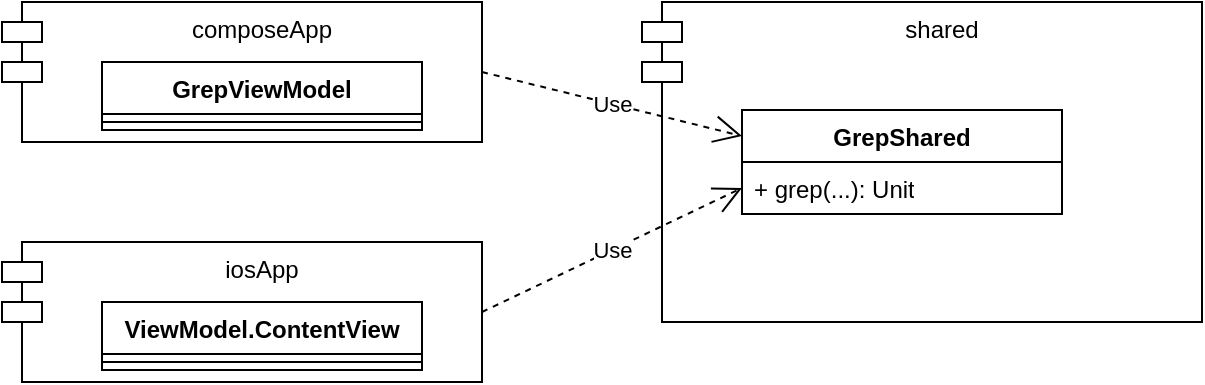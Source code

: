 <mxfile version="24.4.8" type="device" pages="3">
  <diagram name="if_grep" id="RzaIaKQiEWzyWalgboSa">
    <mxGraphModel dx="864" dy="694" grid="1" gridSize="10" guides="1" tooltips="1" connect="1" arrows="1" fold="1" page="1" pageScale="1" pageWidth="827" pageHeight="1169" math="0" shadow="0">
      <root>
        <mxCell id="0" />
        <mxCell id="1" parent="0" />
        <mxCell id="q6hAmMUZD53YPu_rHfrL-1" value="composeApp" style="shape=module;align=left;spacingLeft=20;align=center;verticalAlign=top;whiteSpace=wrap;html=1;" parent="1" vertex="1">
          <mxGeometry x="80" y="40" width="240" height="70" as="geometry" />
        </mxCell>
        <mxCell id="q6hAmMUZD53YPu_rHfrL-2" value="shared" style="shape=module;align=left;spacingLeft=20;align=center;verticalAlign=top;whiteSpace=wrap;html=1;" parent="1" vertex="1">
          <mxGeometry x="400" y="40" width="280" height="160" as="geometry" />
        </mxCell>
        <mxCell id="q6hAmMUZD53YPu_rHfrL-3" value="iosApp" style="shape=module;align=left;spacingLeft=20;align=center;verticalAlign=top;whiteSpace=wrap;html=1;" parent="1" vertex="1">
          <mxGeometry x="80" y="160" width="240" height="70" as="geometry" />
        </mxCell>
        <mxCell id="q6hAmMUZD53YPu_rHfrL-8" value="Use" style="endArrow=open;endSize=12;dashed=1;html=1;rounded=0;exitX=1;exitY=0.5;exitDx=0;exitDy=0;entryX=0;entryY=0.25;entryDx=0;entryDy=0;" parent="1" source="q6hAmMUZD53YPu_rHfrL-1" target="q6hAmMUZD53YPu_rHfrL-12" edge="1">
          <mxGeometry width="160" relative="1" as="geometry">
            <mxPoint x="310" y="150" as="sourcePoint" />
            <mxPoint x="440" y="141.5" as="targetPoint" />
          </mxGeometry>
        </mxCell>
        <mxCell id="q6hAmMUZD53YPu_rHfrL-9" value="Use" style="endArrow=open;endSize=12;dashed=1;html=1;rounded=0;exitX=1;exitY=0.5;exitDx=0;exitDy=0;entryX=0;entryY=0.5;entryDx=0;entryDy=0;" parent="1" source="q6hAmMUZD53YPu_rHfrL-3" target="q6hAmMUZD53YPu_rHfrL-15" edge="1">
          <mxGeometry width="160" relative="1" as="geometry">
            <mxPoint x="350" y="105" as="sourcePoint" />
            <mxPoint x="440" y="158.5" as="targetPoint" />
          </mxGeometry>
        </mxCell>
        <mxCell id="q6hAmMUZD53YPu_rHfrL-10" value="GrepViewModel" style="swimlane;fontStyle=1;align=center;verticalAlign=top;childLayout=stackLayout;horizontal=1;startSize=26;horizontalStack=0;resizeParent=1;resizeParentMax=0;resizeLast=0;collapsible=1;marginBottom=0;whiteSpace=wrap;html=1;" parent="1" vertex="1">
          <mxGeometry x="130" y="70" width="160" height="34" as="geometry" />
        </mxCell>
        <mxCell id="q6hAmMUZD53YPu_rHfrL-11" value="" style="line;strokeWidth=1;fillColor=none;align=left;verticalAlign=middle;spacingTop=-1;spacingLeft=3;spacingRight=3;rotatable=0;labelPosition=right;points=[];portConstraint=eastwest;strokeColor=inherit;" parent="q6hAmMUZD53YPu_rHfrL-10" vertex="1">
          <mxGeometry y="26" width="160" height="8" as="geometry" />
        </mxCell>
        <mxCell id="q6hAmMUZD53YPu_rHfrL-12" value="GrepShared" style="swimlane;fontStyle=1;align=center;verticalAlign=top;childLayout=stackLayout;horizontal=1;startSize=26;horizontalStack=0;resizeParent=1;resizeParentMax=0;resizeLast=0;collapsible=1;marginBottom=0;whiteSpace=wrap;html=1;" parent="1" vertex="1">
          <mxGeometry x="450" y="94" width="160" height="52" as="geometry" />
        </mxCell>
        <mxCell id="q6hAmMUZD53YPu_rHfrL-15" value="+ grep(...): Unit" style="text;strokeColor=none;fillColor=none;align=left;verticalAlign=top;spacingLeft=4;spacingRight=4;overflow=hidden;rotatable=0;points=[[0,0.5],[1,0.5]];portConstraint=eastwest;whiteSpace=wrap;html=1;" parent="q6hAmMUZD53YPu_rHfrL-12" vertex="1">
          <mxGeometry y="26" width="160" height="26" as="geometry" />
        </mxCell>
        <mxCell id="q6hAmMUZD53YPu_rHfrL-16" value="ViewModel.ContentView" style="swimlane;fontStyle=1;align=center;verticalAlign=top;childLayout=stackLayout;horizontal=1;startSize=26;horizontalStack=0;resizeParent=1;resizeParentMax=0;resizeLast=0;collapsible=1;marginBottom=0;whiteSpace=wrap;html=1;" parent="1" vertex="1">
          <mxGeometry x="130" y="190" width="160" height="34" as="geometry" />
        </mxCell>
        <mxCell id="q6hAmMUZD53YPu_rHfrL-17" value="" style="line;strokeWidth=1;fillColor=none;align=left;verticalAlign=middle;spacingTop=-1;spacingLeft=3;spacingRight=3;rotatable=0;labelPosition=right;points=[];portConstraint=eastwest;strokeColor=inherit;" parent="q6hAmMUZD53YPu_rHfrL-16" vertex="1">
          <mxGeometry y="26" width="160" height="8" as="geometry" />
        </mxCell>
      </root>
    </mxGraphModel>
  </diagram>
  <diagram id="hBZKzyjd2f3BzscMw3kQ" name="if_usecase">
    <mxGraphModel dx="864" dy="694" grid="1" gridSize="10" guides="1" tooltips="1" connect="1" arrows="1" fold="1" page="1" pageScale="1" pageWidth="827" pageHeight="1169" math="0" shadow="0">
      <root>
        <mxCell id="0" />
        <mxCell id="1" parent="0" />
        <mxCell id="jaY5OkbTvhgfmhg3v1kl-1" value="composeApp" style="shape=module;align=left;spacingLeft=20;align=center;verticalAlign=top;whiteSpace=wrap;html=1;" parent="1" vertex="1">
          <mxGeometry x="80" y="40" width="240" height="70" as="geometry" />
        </mxCell>
        <mxCell id="jaY5OkbTvhgfmhg3v1kl-2" value="shared" style="shape=module;align=left;spacingLeft=20;align=center;verticalAlign=top;whiteSpace=wrap;html=1;" parent="1" vertex="1">
          <mxGeometry x="400" y="40" width="600" height="190" as="geometry" />
        </mxCell>
        <mxCell id="jaY5OkbTvhgfmhg3v1kl-3" value="iosApp" style="shape=module;align=left;spacingLeft=20;align=center;verticalAlign=top;whiteSpace=wrap;html=1;" parent="1" vertex="1">
          <mxGeometry x="80" y="160" width="240" height="70" as="geometry" />
        </mxCell>
        <mxCell id="jaY5OkbTvhgfmhg3v1kl-4" value="Use" style="endArrow=open;endSize=12;dashed=1;html=1;rounded=0;exitX=1;exitY=0.5;exitDx=0;exitDy=0;entryX=0;entryY=0.25;entryDx=0;entryDy=0;" parent="1" source="jaY5OkbTvhgfmhg3v1kl-1" target="jaY5OkbTvhgfmhg3v1kl-12" edge="1">
          <mxGeometry width="160" relative="1" as="geometry">
            <mxPoint x="310" y="150" as="sourcePoint" />
            <mxPoint x="440" y="141.5" as="targetPoint" />
          </mxGeometry>
        </mxCell>
        <mxCell id="jaY5OkbTvhgfmhg3v1kl-5" value="Use" style="endArrow=open;endSize=12;dashed=1;html=1;rounded=0;exitX=1;exitY=0.5;exitDx=0;exitDy=0;entryX=0;entryY=0.75;entryDx=0;entryDy=0;" parent="1" source="jaY5OkbTvhgfmhg3v1kl-3" target="jaY5OkbTvhgfmhg3v1kl-12" edge="1">
          <mxGeometry width="160" relative="1" as="geometry">
            <mxPoint x="350" y="105" as="sourcePoint" />
            <mxPoint x="440" y="158.5" as="targetPoint" />
          </mxGeometry>
        </mxCell>
        <mxCell id="jaY5OkbTvhgfmhg3v1kl-6" value="RocketLaunchViewModel" style="swimlane;fontStyle=1;align=center;verticalAlign=top;childLayout=stackLayout;horizontal=1;startSize=26;horizontalStack=0;resizeParent=1;resizeParentMax=0;resizeLast=0;collapsible=1;marginBottom=0;whiteSpace=wrap;html=1;" parent="1" vertex="1">
          <mxGeometry x="130" y="70" width="160" height="34" as="geometry" />
        </mxCell>
        <mxCell id="jaY5OkbTvhgfmhg3v1kl-7" value="" style="line;strokeWidth=1;fillColor=none;align=left;verticalAlign=middle;spacingTop=-1;spacingLeft=3;spacingRight=3;rotatable=0;labelPosition=right;points=[];portConstraint=eastwest;strokeColor=inherit;" parent="jaY5OkbTvhgfmhg3v1kl-6" vertex="1">
          <mxGeometry y="26" width="160" height="8" as="geometry" />
        </mxCell>
        <mxCell id="jaY5OkbTvhgfmhg3v1kl-8" value="LoadRocketLaunchInfoUseCase" style="swimlane;fontStyle=1;align=center;verticalAlign=top;childLayout=stackLayout;horizontal=1;startSize=26;horizontalStack=0;resizeParent=1;resizeParentMax=0;resizeLast=0;collapsible=1;marginBottom=0;whiteSpace=wrap;html=1;" parent="1" vertex="1">
          <mxGeometry x="460" y="150" width="240" height="52" as="geometry" />
        </mxCell>
        <mxCell id="jaY5OkbTvhgfmhg3v1kl-9" value="+ invoke(...): Flow&amp;lt;String&amp;gt;" style="text;strokeColor=none;fillColor=none;align=left;verticalAlign=top;spacingLeft=4;spacingRight=4;overflow=hidden;rotatable=0;points=[[0,0.5],[1,0.5]];portConstraint=eastwest;whiteSpace=wrap;html=1;" parent="jaY5OkbTvhgfmhg3v1kl-8" vertex="1">
          <mxGeometry y="26" width="240" height="26" as="geometry" />
        </mxCell>
        <mxCell id="jaY5OkbTvhgfmhg3v1kl-10" value="ViewModel.ContentView" style="swimlane;fontStyle=1;align=center;verticalAlign=top;childLayout=stackLayout;horizontal=1;startSize=26;horizontalStack=0;resizeParent=1;resizeParentMax=0;resizeLast=0;collapsible=1;marginBottom=0;whiteSpace=wrap;html=1;" parent="1" vertex="1">
          <mxGeometry x="130" y="190" width="160" height="34" as="geometry" />
        </mxCell>
        <mxCell id="jaY5OkbTvhgfmhg3v1kl-11" value="" style="line;strokeWidth=1;fillColor=none;align=left;verticalAlign=middle;spacingTop=-1;spacingLeft=3;spacingRight=3;rotatable=0;labelPosition=right;points=[];portConstraint=eastwest;strokeColor=inherit;" parent="jaY5OkbTvhgfmhg3v1kl-10" vertex="1">
          <mxGeometry y="26" width="160" height="8" as="geometry" />
        </mxCell>
        <mxCell id="jaY5OkbTvhgfmhg3v1kl-12" value="LoadRocketLaunchInfoUseCaseContract" style="swimlane;fontStyle=1;align=center;verticalAlign=top;childLayout=stackLayout;horizontal=1;startSize=26;horizontalStack=0;resizeParent=1;resizeParentMax=0;resizeLast=0;collapsible=1;marginBottom=0;whiteSpace=wrap;html=1;" parent="1" vertex="1">
          <mxGeometry x="450" y="76" width="260" height="34" as="geometry" />
        </mxCell>
        <mxCell id="jaY5OkbTvhgfmhg3v1kl-13" value="" style="line;strokeWidth=1;fillColor=none;align=left;verticalAlign=middle;spacingTop=-1;spacingLeft=3;spacingRight=3;rotatable=0;labelPosition=right;points=[];portConstraint=eastwest;strokeColor=inherit;" parent="jaY5OkbTvhgfmhg3v1kl-12" vertex="1">
          <mxGeometry y="26" width="260" height="8" as="geometry" />
        </mxCell>
        <mxCell id="jaY5OkbTvhgfmhg3v1kl-14" value="" style="endArrow=block;dashed=1;endFill=0;endSize=12;html=1;rounded=0;entryX=0.5;entryY=1;entryDx=0;entryDy=0;" parent="1" source="jaY5OkbTvhgfmhg3v1kl-8" target="jaY5OkbTvhgfmhg3v1kl-12" edge="1">
          <mxGeometry width="160" relative="1" as="geometry">
            <mxPoint x="470" y="290" as="sourcePoint" />
            <mxPoint x="630" y="290" as="targetPoint" />
          </mxGeometry>
        </mxCell>
        <mxCell id="jaY5OkbTvhgfmhg3v1kl-15" value="RocketRepository" style="swimlane;fontStyle=1;align=center;verticalAlign=top;childLayout=stackLayout;horizontal=1;startSize=26;horizontalStack=0;resizeParent=1;resizeParentMax=0;resizeLast=0;collapsible=1;marginBottom=0;whiteSpace=wrap;html=1;" parent="1" vertex="1">
          <mxGeometry x="800" y="150" width="170" height="52" as="geometry" />
        </mxCell>
        <mxCell id="jaY5OkbTvhgfmhg3v1kl-16" value="+ invoke(...): Flow&amp;lt;String&amp;gt;" style="text;strokeColor=none;fillColor=none;align=left;verticalAlign=top;spacingLeft=4;spacingRight=4;overflow=hidden;rotatable=0;points=[[0,0.5],[1,0.5]];portConstraint=eastwest;whiteSpace=wrap;html=1;" parent="jaY5OkbTvhgfmhg3v1kl-15" vertex="1">
          <mxGeometry y="26" width="170" height="26" as="geometry" />
        </mxCell>
        <mxCell id="jaY5OkbTvhgfmhg3v1kl-17" value="RocketRepositoryContract" style="swimlane;fontStyle=1;align=center;verticalAlign=top;childLayout=stackLayout;horizontal=1;startSize=26;horizontalStack=0;resizeParent=1;resizeParentMax=0;resizeLast=0;collapsible=1;marginBottom=0;whiteSpace=wrap;html=1;" parent="1" vertex="1">
          <mxGeometry x="800" y="76" width="170" height="34" as="geometry" />
        </mxCell>
        <mxCell id="jaY5OkbTvhgfmhg3v1kl-18" value="" style="line;strokeWidth=1;fillColor=none;align=left;verticalAlign=middle;spacingTop=-1;spacingLeft=3;spacingRight=3;rotatable=0;labelPosition=right;points=[];portConstraint=eastwest;strokeColor=inherit;" parent="jaY5OkbTvhgfmhg3v1kl-17" vertex="1">
          <mxGeometry y="26" width="170" height="8" as="geometry" />
        </mxCell>
        <mxCell id="jaY5OkbTvhgfmhg3v1kl-19" value="" style="endArrow=block;dashed=1;endFill=0;endSize=12;html=1;rounded=0;entryX=0.5;entryY=1;entryDx=0;entryDy=0;" parent="1" source="jaY5OkbTvhgfmhg3v1kl-15" target="jaY5OkbTvhgfmhg3v1kl-17" edge="1">
          <mxGeometry width="160" relative="1" as="geometry">
            <mxPoint x="820" y="290" as="sourcePoint" />
            <mxPoint x="980" y="290" as="targetPoint" />
          </mxGeometry>
        </mxCell>
        <mxCell id="jaY5OkbTvhgfmhg3v1kl-20" value="Use" style="endArrow=open;endSize=12;dashed=1;html=1;rounded=0;exitX=1;exitY=0.25;exitDx=0;exitDy=0;entryX=0;entryY=0.5;entryDx=0;entryDy=0;" parent="1" source="jaY5OkbTvhgfmhg3v1kl-8" target="jaY5OkbTvhgfmhg3v1kl-17" edge="1">
          <mxGeometry width="160" relative="1" as="geometry">
            <mxPoint x="710" y="330" as="sourcePoint" />
            <mxPoint x="870" y="330" as="targetPoint" />
          </mxGeometry>
        </mxCell>
      </root>
    </mxGraphModel>
  </diagram>
  <diagram id="mOhKhrMZGtOEBroIsM7T" name="if_viewmodel">
    <mxGraphModel dx="864" dy="1863" grid="1" gridSize="10" guides="1" tooltips="1" connect="1" arrows="1" fold="1" page="1" pageScale="1" pageWidth="827" pageHeight="1169" math="0" shadow="0">
      <root>
        <mxCell id="0" />
        <mxCell id="1" parent="0" />
        <mxCell id="IUsTRlKpmxxPg6vhgVCP-1" value="composeApp" style="shape=module;align=left;spacingLeft=20;align=center;verticalAlign=top;whiteSpace=wrap;html=1;" parent="1" vertex="1">
          <mxGeometry x="80" y="40" width="240" height="70" as="geometry" />
        </mxCell>
        <mxCell id="IUsTRlKpmxxPg6vhgVCP-2" value="shared" style="shape=module;align=left;spacingLeft=20;align=center;verticalAlign=top;whiteSpace=wrap;html=1;" parent="1" vertex="1">
          <mxGeometry x="400" y="-80" width="600" height="400" as="geometry" />
        </mxCell>
        <mxCell id="IUsTRlKpmxxPg6vhgVCP-3" value="iosApp" style="shape=module;align=left;spacingLeft=20;align=center;verticalAlign=top;whiteSpace=wrap;html=1;" parent="1" vertex="1">
          <mxGeometry x="80" y="160" width="240" height="70" as="geometry" />
        </mxCell>
        <mxCell id="IUsTRlKpmxxPg6vhgVCP-4" value="Use" style="endArrow=open;endSize=12;dashed=1;html=1;rounded=0;exitX=1;exitY=0.5;exitDx=0;exitDy=0;entryX=0;entryY=0.25;entryDx=0;entryDy=0;" parent="1" source="IUsTRlKpmxxPg6vhgVCP-1" target="IUsTRlKpmxxPg6vhgVCP-27" edge="1">
          <mxGeometry width="160" relative="1" as="geometry">
            <mxPoint x="310" y="150" as="sourcePoint" />
            <mxPoint x="495" y="84.5" as="targetPoint" />
          </mxGeometry>
        </mxCell>
        <mxCell id="IUsTRlKpmxxPg6vhgVCP-5" value="Use" style="endArrow=open;endSize=12;dashed=1;html=1;rounded=0;exitX=1;exitY=0.5;exitDx=0;exitDy=0;entryX=0;entryY=0.5;entryDx=0;entryDy=0;" parent="1" source="IUsTRlKpmxxPg6vhgVCP-3" target="IUsTRlKpmxxPg6vhgVCP-28" edge="1">
          <mxGeometry width="160" relative="1" as="geometry">
            <mxPoint x="350" y="105" as="sourcePoint" />
            <mxPoint x="495" y="101.5" as="targetPoint" />
          </mxGeometry>
        </mxCell>
        <mxCell id="IUsTRlKpmxxPg6vhgVCP-6" value="GreetingScreen" style="swimlane;fontStyle=1;align=center;verticalAlign=top;childLayout=stackLayout;horizontal=1;startSize=26;horizontalStack=0;resizeParent=1;resizeParentMax=0;resizeLast=0;collapsible=1;marginBottom=0;whiteSpace=wrap;html=1;" parent="1" vertex="1">
          <mxGeometry x="130" y="70" width="160" height="34" as="geometry" />
        </mxCell>
        <mxCell id="IUsTRlKpmxxPg6vhgVCP-7" value="" style="line;strokeWidth=1;fillColor=none;align=left;verticalAlign=middle;spacingTop=-1;spacingLeft=3;spacingRight=3;rotatable=0;labelPosition=right;points=[];portConstraint=eastwest;strokeColor=inherit;" parent="IUsTRlKpmxxPg6vhgVCP-6" vertex="1">
          <mxGeometry y="26" width="160" height="8" as="geometry" />
        </mxCell>
        <mxCell id="IUsTRlKpmxxPg6vhgVCP-8" value="CreatePhrasesUseCase" style="swimlane;fontStyle=1;align=center;verticalAlign=top;childLayout=stackLayout;horizontal=1;startSize=26;horizontalStack=0;resizeParent=1;resizeParentMax=0;resizeLast=0;collapsible=1;marginBottom=0;whiteSpace=wrap;html=1;" parent="1" vertex="1">
          <mxGeometry x="460" y="234" width="240" height="52" as="geometry" />
        </mxCell>
        <mxCell id="IUsTRlKpmxxPg6vhgVCP-9" value="+ invoke(...): &amp;nbsp;List&amp;lt;String&amp;gt;" style="text;strokeColor=none;fillColor=none;align=left;verticalAlign=top;spacingLeft=4;spacingRight=4;overflow=hidden;rotatable=0;points=[[0,0.5],[1,0.5]];portConstraint=eastwest;whiteSpace=wrap;html=1;" parent="IUsTRlKpmxxPg6vhgVCP-8" vertex="1">
          <mxGeometry y="26" width="240" height="26" as="geometry" />
        </mxCell>
        <mxCell id="IUsTRlKpmxxPg6vhgVCP-10" value="ViewModel.ContentView" style="swimlane;fontStyle=1;align=center;verticalAlign=top;childLayout=stackLayout;horizontal=1;startSize=26;horizontalStack=0;resizeParent=1;resizeParentMax=0;resizeLast=0;collapsible=1;marginBottom=0;whiteSpace=wrap;html=1;" parent="1" vertex="1">
          <mxGeometry x="130" y="190" width="160" height="34" as="geometry" />
        </mxCell>
        <mxCell id="IUsTRlKpmxxPg6vhgVCP-11" value="" style="line;strokeWidth=1;fillColor=none;align=left;verticalAlign=middle;spacingTop=-1;spacingLeft=3;spacingRight=3;rotatable=0;labelPosition=right;points=[];portConstraint=eastwest;strokeColor=inherit;" parent="IUsTRlKpmxxPg6vhgVCP-10" vertex="1">
          <mxGeometry y="26" width="160" height="8" as="geometry" />
        </mxCell>
        <mxCell id="IUsTRlKpmxxPg6vhgVCP-12" value="CreatePhrasesUseCaseContract" style="swimlane;fontStyle=1;align=center;verticalAlign=top;childLayout=stackLayout;horizontal=1;startSize=26;horizontalStack=0;resizeParent=1;resizeParentMax=0;resizeLast=0;collapsible=1;marginBottom=0;whiteSpace=wrap;html=1;" parent="1" vertex="1">
          <mxGeometry x="450" y="160" width="260" height="34" as="geometry" />
        </mxCell>
        <mxCell id="IUsTRlKpmxxPg6vhgVCP-13" value="" style="line;strokeWidth=1;fillColor=none;align=left;verticalAlign=middle;spacingTop=-1;spacingLeft=3;spacingRight=3;rotatable=0;labelPosition=right;points=[];portConstraint=eastwest;strokeColor=inherit;" parent="IUsTRlKpmxxPg6vhgVCP-12" vertex="1">
          <mxGeometry y="26" width="260" height="8" as="geometry" />
        </mxCell>
        <mxCell id="IUsTRlKpmxxPg6vhgVCP-14" value="" style="endArrow=block;dashed=1;endFill=0;endSize=12;html=1;rounded=0;entryX=0.5;entryY=1;entryDx=0;entryDy=0;" parent="1" source="IUsTRlKpmxxPg6vhgVCP-8" target="IUsTRlKpmxxPg6vhgVCP-12" edge="1">
          <mxGeometry width="160" relative="1" as="geometry">
            <mxPoint x="470" y="374" as="sourcePoint" />
            <mxPoint x="630" y="374" as="targetPoint" />
          </mxGeometry>
        </mxCell>
        <mxCell id="IUsTRlKpmxxPg6vhgVCP-15" value="PlatformRepository" style="swimlane;fontStyle=1;align=center;verticalAlign=top;childLayout=stackLayout;horizontal=1;startSize=26;horizontalStack=0;resizeParent=1;resizeParentMax=0;resizeLast=0;collapsible=1;marginBottom=0;whiteSpace=wrap;html=1;" parent="1" vertex="1">
          <mxGeometry x="800" y="234" width="170" height="52" as="geometry" />
        </mxCell>
        <mxCell id="IUsTRlKpmxxPg6vhgVCP-16" value="+ getPlatformName():&amp;nbsp; String" style="text;strokeColor=none;fillColor=none;align=left;verticalAlign=top;spacingLeft=4;spacingRight=4;overflow=hidden;rotatable=0;points=[[0,0.5],[1,0.5]];portConstraint=eastwest;whiteSpace=wrap;html=1;" parent="IUsTRlKpmxxPg6vhgVCP-15" vertex="1">
          <mxGeometry y="26" width="170" height="26" as="geometry" />
        </mxCell>
        <mxCell id="IUsTRlKpmxxPg6vhgVCP-17" value="PlatformRepositoryContract" style="swimlane;fontStyle=1;align=center;verticalAlign=top;childLayout=stackLayout;horizontal=1;startSize=26;horizontalStack=0;resizeParent=1;resizeParentMax=0;resizeLast=0;collapsible=1;marginBottom=0;whiteSpace=wrap;html=1;" parent="1" vertex="1">
          <mxGeometry x="800" y="160" width="170" height="34" as="geometry" />
        </mxCell>
        <mxCell id="IUsTRlKpmxxPg6vhgVCP-18" value="" style="line;strokeWidth=1;fillColor=none;align=left;verticalAlign=middle;spacingTop=-1;spacingLeft=3;spacingRight=3;rotatable=0;labelPosition=right;points=[];portConstraint=eastwest;strokeColor=inherit;" parent="IUsTRlKpmxxPg6vhgVCP-17" vertex="1">
          <mxGeometry y="26" width="170" height="8" as="geometry" />
        </mxCell>
        <mxCell id="IUsTRlKpmxxPg6vhgVCP-19" value="" style="endArrow=block;dashed=1;endFill=0;endSize=12;html=1;rounded=0;entryX=0.5;entryY=1;entryDx=0;entryDy=0;" parent="1" source="IUsTRlKpmxxPg6vhgVCP-15" target="IUsTRlKpmxxPg6vhgVCP-17" edge="1">
          <mxGeometry width="160" relative="1" as="geometry">
            <mxPoint x="820" y="374" as="sourcePoint" />
            <mxPoint x="980" y="374" as="targetPoint" />
          </mxGeometry>
        </mxCell>
        <mxCell id="IUsTRlKpmxxPg6vhgVCP-20" value="Use" style="endArrow=open;endSize=12;dashed=1;html=1;rounded=0;exitX=1;exitY=0.25;exitDx=0;exitDy=0;entryX=0;entryY=0.5;entryDx=0;entryDy=0;" parent="1" source="IUsTRlKpmxxPg6vhgVCP-8" target="IUsTRlKpmxxPg6vhgVCP-17" edge="1">
          <mxGeometry width="160" relative="1" as="geometry">
            <mxPoint x="710" y="414" as="sourcePoint" />
            <mxPoint x="870" y="414" as="targetPoint" />
          </mxGeometry>
        </mxCell>
        <mxCell id="IUsTRlKpmxxPg6vhgVCP-23" value="Use" style="endArrow=open;endSize=12;dashed=1;html=1;rounded=0;exitX=0.5;exitY=1;exitDx=0;exitDy=0;" parent="1" target="IUsTRlKpmxxPg6vhgVCP-12" edge="1">
          <mxGeometry width="160" relative="1" as="geometry">
            <mxPoint x="580" y="110" as="sourcePoint" />
            <mxPoint x="810" y="217" as="targetPoint" />
          </mxGeometry>
        </mxCell>
        <mxCell id="IUsTRlKpmxxPg6vhgVCP-24" value="CoroutineViewModel" style="swimlane;fontStyle=1;align=center;verticalAlign=top;childLayout=stackLayout;horizontal=1;startSize=26;horizontalStack=0;resizeParent=1;resizeParentMax=0;resizeLast=0;collapsible=1;marginBottom=0;whiteSpace=wrap;html=1;" parent="1" vertex="1">
          <mxGeometry x="495" y="-46" width="170" height="34" as="geometry" />
        </mxCell>
        <mxCell id="IUsTRlKpmxxPg6vhgVCP-25" value="" style="line;strokeWidth=1;fillColor=none;align=left;verticalAlign=middle;spacingTop=-1;spacingLeft=3;spacingRight=3;rotatable=0;labelPosition=right;points=[];portConstraint=eastwest;strokeColor=inherit;" parent="IUsTRlKpmxxPg6vhgVCP-24" vertex="1">
          <mxGeometry y="26" width="170" height="8" as="geometry" />
        </mxCell>
        <mxCell id="IUsTRlKpmxxPg6vhgVCP-26" value="" style="endArrow=block;dashed=1;endFill=0;endSize=12;html=1;rounded=0;entryX=0.5;entryY=1;entryDx=0;entryDy=0;exitX=0.5;exitY=0;exitDx=0;exitDy=0;" parent="1" source="IUsTRlKpmxxPg6vhgVCP-27" target="IUsTRlKpmxxPg6vhgVCP-24" edge="1">
          <mxGeometry width="160" relative="1" as="geometry">
            <mxPoint x="580" y="30" as="sourcePoint" />
            <mxPoint x="590" y="158" as="targetPoint" />
          </mxGeometry>
        </mxCell>
        <mxCell id="IUsTRlKpmxxPg6vhgVCP-27" value="GreetingSharedViewModel" style="swimlane;fontStyle=1;align=center;verticalAlign=top;childLayout=stackLayout;horizontal=1;startSize=26;horizontalStack=0;resizeParent=1;resizeParentMax=0;resizeLast=0;collapsible=1;marginBottom=0;whiteSpace=wrap;html=1;" parent="1" vertex="1">
          <mxGeometry x="450" y="24" width="260" height="86" as="geometry" />
        </mxCell>
        <mxCell id="IUsTRlKpmxxPg6vhgVCP-28" value="+ loadPhrases(): Unit" style="text;strokeColor=none;fillColor=none;align=left;verticalAlign=top;spacingLeft=4;spacingRight=4;overflow=hidden;rotatable=0;points=[[0,0.5],[1,0.5]];portConstraint=eastwest;whiteSpace=wrap;html=1;" parent="IUsTRlKpmxxPg6vhgVCP-27" vertex="1">
          <mxGeometry y="26" width="260" height="26" as="geometry" />
        </mxCell>
        <mxCell id="IUsTRlKpmxxPg6vhgVCP-29" value="" style="line;strokeWidth=1;fillColor=none;align=left;verticalAlign=middle;spacingTop=-1;spacingLeft=3;spacingRight=3;rotatable=0;labelPosition=right;points=[];portConstraint=eastwest;strokeColor=inherit;" parent="IUsTRlKpmxxPg6vhgVCP-27" vertex="1">
          <mxGeometry y="52" width="260" height="8" as="geometry" />
        </mxCell>
        <mxCell id="IUsTRlKpmxxPg6vhgVCP-30" value="+ observePhrases((List&amp;lt;String&amp;gt;) -&amp;gt; Unit): Unit" style="text;strokeColor=none;fillColor=none;align=left;verticalAlign=top;spacingLeft=4;spacingRight=4;overflow=hidden;rotatable=0;points=[[0,0.5],[1,0.5]];portConstraint=eastwest;whiteSpace=wrap;html=1;" parent="IUsTRlKpmxxPg6vhgVCP-27" vertex="1">
          <mxGeometry y="60" width="260" height="26" as="geometry" />
        </mxCell>
        <mxCell id="IUsTRlKpmxxPg6vhgVCP-31" value="Android 用" style="shape=note;whiteSpace=wrap;html=1;backgroundOutline=1;darkOpacity=0.05;size=12;" parent="1" vertex="1">
          <mxGeometry x="760" y="-46" width="80" height="56" as="geometry" />
        </mxCell>
        <mxCell id="IUsTRlKpmxxPg6vhgVCP-32" value="iOS 用" style="shape=note;whiteSpace=wrap;html=1;backgroundOutline=1;darkOpacity=0.05;size=12;" parent="1" vertex="1">
          <mxGeometry x="760" y="24" width="80" height="56" as="geometry" />
        </mxCell>
        <mxCell id="IUsTRlKpmxxPg6vhgVCP-33" value="" style="endArrow=none;html=1;rounded=0;exitX=0.923;exitY=0.5;exitDx=0;exitDy=0;exitPerimeter=0;entryX=0;entryY=0.5;entryDx=0;entryDy=0;entryPerimeter=0;" parent="1" source="IUsTRlKpmxxPg6vhgVCP-28" target="IUsTRlKpmxxPg6vhgVCP-31" edge="1">
          <mxGeometry width="50" height="50" relative="1" as="geometry">
            <mxPoint x="710" y="20" as="sourcePoint" />
            <mxPoint x="760" y="-30" as="targetPoint" />
          </mxGeometry>
        </mxCell>
        <mxCell id="IUsTRlKpmxxPg6vhgVCP-34" value="" style="endArrow=none;html=1;rounded=0;exitX=0.808;exitY=0.769;exitDx=0;exitDy=0;exitPerimeter=0;entryX=0;entryY=0.5;entryDx=0;entryDy=0;entryPerimeter=0;" parent="1" target="IUsTRlKpmxxPg6vhgVCP-32" edge="1">
          <mxGeometry width="50" height="50" relative="1" as="geometry">
            <mxPoint x="690" y="90" as="sourcePoint" />
            <mxPoint x="790" y="-10" as="targetPoint" />
          </mxGeometry>
        </mxCell>
      </root>
    </mxGraphModel>
  </diagram>
</mxfile>
